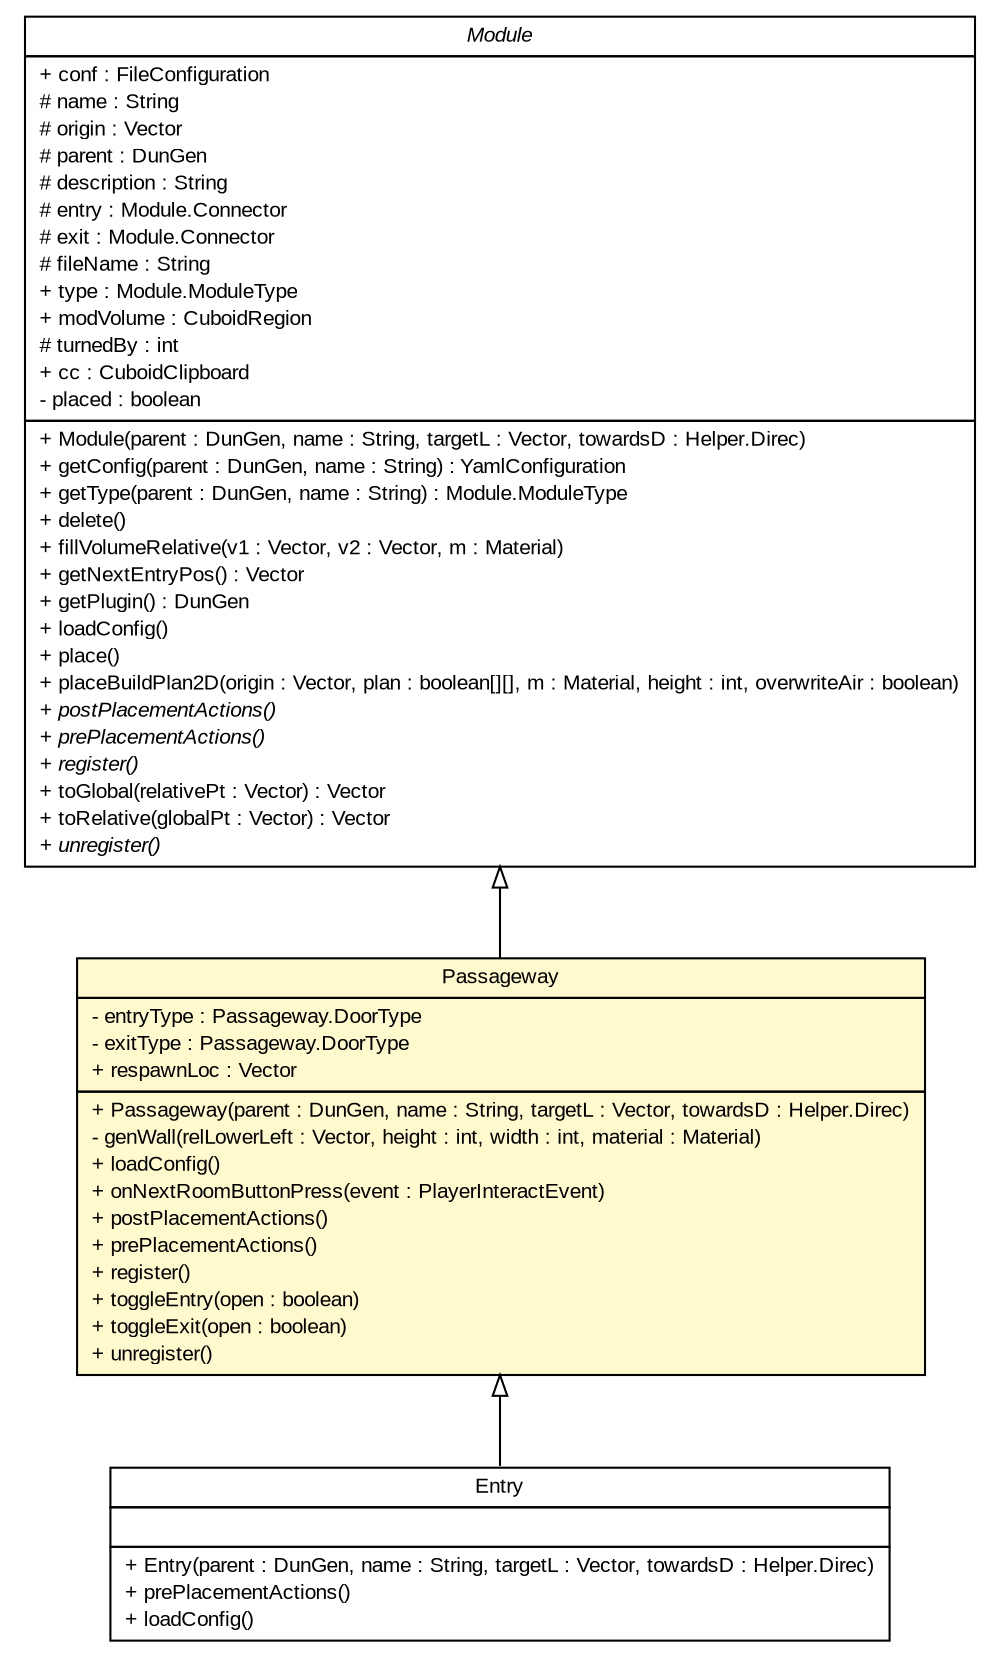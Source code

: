 #!/usr/local/bin/dot
#
# Class diagram 
# Generated by UMLGraph version R5_7_2-32-g40b5a6 (http://www.spinellis.gr/umlgraph/)
#

digraph G {
	edge [fontname="arial",fontsize=10,labelfontname="arial",labelfontsize=10];
	node [fontname="arial",fontsize=10,shape=plaintext];
	nodesep=0.25;
	ranksep=0.5;
	// dunGen.Passageway
	c346 [label=<<table title="dunGen.Passageway" border="0" cellborder="1" cellspacing="0" cellpadding="2" port="p" bgcolor="lemonChiffon" href="./Passageway.html" target="_parent">
		<tr><td><table border="0" cellspacing="0" cellpadding="1">
<tr><td align="center" balign="center"> Passageway </td></tr>
		</table></td></tr>
		<tr><td><table border="0" cellspacing="0" cellpadding="1">
<tr><td align="left" balign="left"> - entryType : Passageway.DoorType </td></tr>
<tr><td align="left" balign="left"> - exitType : Passageway.DoorType </td></tr>
<tr><td align="left" balign="left"> + respawnLoc : Vector </td></tr>
		</table></td></tr>
		<tr><td><table border="0" cellspacing="0" cellpadding="1">
<tr><td align="left" balign="left"> + Passageway(parent : DunGen, name : String, targetL : Vector, towardsD : Helper.Direc) </td></tr>
<tr><td align="left" balign="left"> - genWall(relLowerLeft : Vector, height : int, width : int, material : Material) </td></tr>
<tr><td align="left" balign="left"> + loadConfig() </td></tr>
<tr><td align="left" balign="left"> + onNextRoomButtonPress(event : PlayerInteractEvent) </td></tr>
<tr><td align="left" balign="left"> + postPlacementActions() </td></tr>
<tr><td align="left" balign="left"> + prePlacementActions() </td></tr>
<tr><td align="left" balign="left"> + register() </td></tr>
<tr><td align="left" balign="left"> + toggleEntry(open : boolean) </td></tr>
<tr><td align="left" balign="left"> + toggleExit(open : boolean) </td></tr>
<tr><td align="left" balign="left"> + unregister() </td></tr>
		</table></td></tr>
		</table>>, URL="./Passageway.html", fontname="arial", fontcolor="black", fontsize=10.0];
	// dunGen.Module
	c348 [label=<<table title="dunGen.Module" border="0" cellborder="1" cellspacing="0" cellpadding="2" port="p" href="./Module.html" target="_parent">
		<tr><td><table border="0" cellspacing="0" cellpadding="1">
<tr><td align="center" balign="center"><font face="arial italic"> Module </font></td></tr>
		</table></td></tr>
		<tr><td><table border="0" cellspacing="0" cellpadding="1">
<tr><td align="left" balign="left"> + conf : FileConfiguration </td></tr>
<tr><td align="left" balign="left"> # name : String </td></tr>
<tr><td align="left" balign="left"> # origin : Vector </td></tr>
<tr><td align="left" balign="left"> # parent : DunGen </td></tr>
<tr><td align="left" balign="left"> # description : String </td></tr>
<tr><td align="left" balign="left"> # entry : Module.Connector </td></tr>
<tr><td align="left" balign="left"> # exit : Module.Connector </td></tr>
<tr><td align="left" balign="left"> # fileName : String </td></tr>
<tr><td align="left" balign="left"> + type : Module.ModuleType </td></tr>
<tr><td align="left" balign="left"> + modVolume : CuboidRegion </td></tr>
<tr><td align="left" balign="left"> # turnedBy : int </td></tr>
<tr><td align="left" balign="left"> + cc : CuboidClipboard </td></tr>
<tr><td align="left" balign="left"> - placed : boolean </td></tr>
		</table></td></tr>
		<tr><td><table border="0" cellspacing="0" cellpadding="1">
<tr><td align="left" balign="left"> + Module(parent : DunGen, name : String, targetL : Vector, towardsD : Helper.Direc) </td></tr>
<tr><td align="left" balign="left"> + getConfig(parent : DunGen, name : String) : YamlConfiguration </td></tr>
<tr><td align="left" balign="left"> + getType(parent : DunGen, name : String) : Module.ModuleType </td></tr>
<tr><td align="left" balign="left"> + delete() </td></tr>
<tr><td align="left" balign="left"> + fillVolumeRelative(v1 : Vector, v2 : Vector, m : Material) </td></tr>
<tr><td align="left" balign="left"> + getNextEntryPos() : Vector </td></tr>
<tr><td align="left" balign="left"> + getPlugin() : DunGen </td></tr>
<tr><td align="left" balign="left"> + loadConfig() </td></tr>
<tr><td align="left" balign="left"> + place() </td></tr>
<tr><td align="left" balign="left"> + placeBuildPlan2D(origin : Vector, plan : boolean[][], m : Material, height : int, overwriteAir : boolean) </td></tr>
<tr><td align="left" balign="left"><font face="arial italic" point-size="10.0"> + postPlacementActions() </font></td></tr>
<tr><td align="left" balign="left"><font face="arial italic" point-size="10.0"> + prePlacementActions() </font></td></tr>
<tr><td align="left" balign="left"><font face="arial italic" point-size="10.0"> + register() </font></td></tr>
<tr><td align="left" balign="left"> + toGlobal(relativePt : Vector) : Vector </td></tr>
<tr><td align="left" balign="left"> + toRelative(globalPt : Vector) : Vector </td></tr>
<tr><td align="left" balign="left"><font face="arial italic" point-size="10.0"> + unregister() </font></td></tr>
		</table></td></tr>
		</table>>, URL="./Module.html", fontname="arial", fontcolor="black", fontsize=10.0];
	// dunGen.Entry
	c353 [label=<<table title="dunGen.Entry" border="0" cellborder="1" cellspacing="0" cellpadding="2" port="p" href="./Entry.html" target="_parent">
		<tr><td><table border="0" cellspacing="0" cellpadding="1">
<tr><td align="center" balign="center"> Entry </td></tr>
		</table></td></tr>
		<tr><td><table border="0" cellspacing="0" cellpadding="1">
<tr><td align="left" balign="left">  </td></tr>
		</table></td></tr>
		<tr><td><table border="0" cellspacing="0" cellpadding="1">
<tr><td align="left" balign="left"> + Entry(parent : DunGen, name : String, targetL : Vector, towardsD : Helper.Direc) </td></tr>
<tr><td align="left" balign="left"> + prePlacementActions() </td></tr>
<tr><td align="left" balign="left"> + loadConfig() </td></tr>
		</table></td></tr>
		</table>>, URL="./Entry.html", fontname="arial", fontcolor="black", fontsize=10.0];
	//dunGen.Passageway extends dunGen.Module
	c348:p -> c346:p [dir=back,arrowtail=empty];
	//dunGen.Entry extends dunGen.Passageway
	c346:p -> c353:p [dir=back,arrowtail=empty];
}

